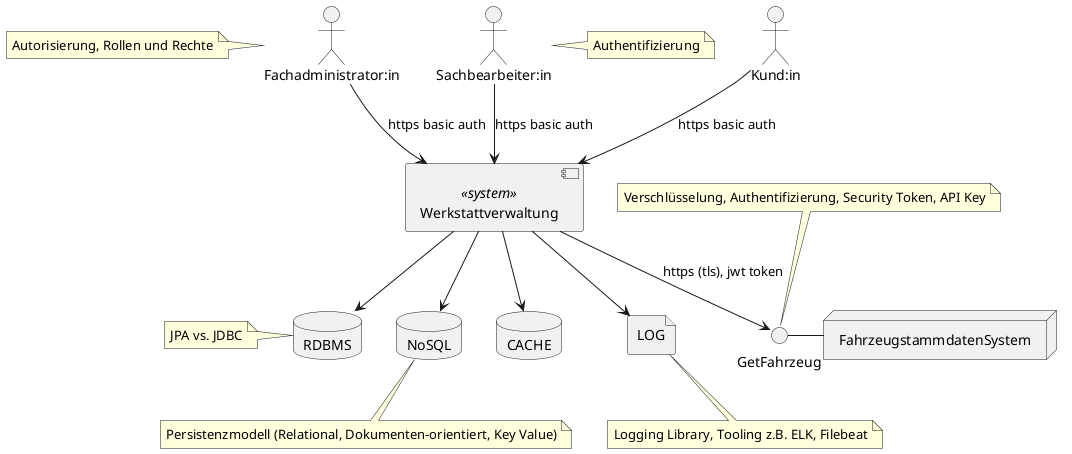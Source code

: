 @startuml
  component Werkstattverwaltung <<system>>
  database "RDBMS" as db1
  database "NoSQL" as db2
  database "CACHE" as db3
  file "LOG" as log

  node FahrzeugstammdatenSystem
  interface "GetFahrzeug" as i
  i - FahrzeugstammdatenSystem

  actor "Kund:in" as Kunde
  actor "Fachadministrator:in" as SachbearbeiterAdmin
  actor "Sachbearbeiter:in" as Sachbearbeiter

  Werkstattverwaltung --> i : https (tls), jwt token
  Kunde --> Werkstattverwaltung : https basic auth
  SachbearbeiterAdmin --> Werkstattverwaltung : https basic auth
  Sachbearbeiter --> Werkstattverwaltung : https basic auth
  Werkstattverwaltung --> db1
  Werkstattverwaltung --> db2
  Werkstattverwaltung --> db3
  Werkstattverwaltung --> log

  note left of SachbearbeiterAdmin: Autorisierung, Rollen und Rechte
  note top of i: Verschlüsselung, Authentifizierung, Security Token, API Key
  note left of db1: JPA vs. JDBC
  note bottom of db2: Persistenzmodell (Relational, Dokumenten-orientiert, Key Value)
  note bottom of log: Logging Library, Tooling z.B. ELK, Filebeat

  note right of Sachbearbeiter: Authentifizierung

@enduml







